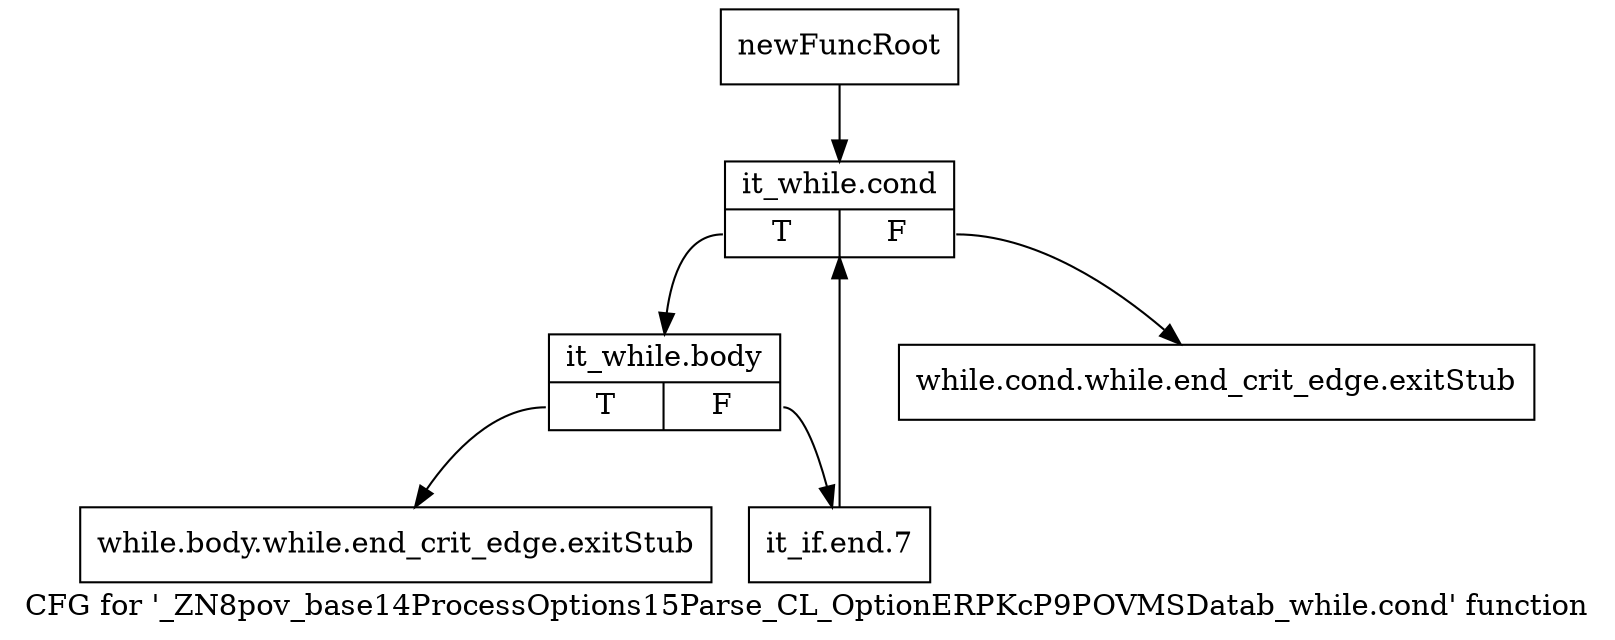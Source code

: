 digraph "CFG for '_ZN8pov_base14ProcessOptions15Parse_CL_OptionERPKcP9POVMSDatab_while.cond' function" {
	label="CFG for '_ZN8pov_base14ProcessOptions15Parse_CL_OptionERPKcP9POVMSDatab_while.cond' function";

	Node0x2b4b0e0 [shape=record,label="{newFuncRoot}"];
	Node0x2b4b0e0 -> Node0x2b4b1d0;
	Node0x2b4b130 [shape=record,label="{while.cond.while.end_crit_edge.exitStub}"];
	Node0x2b4b180 [shape=record,label="{while.body.while.end_crit_edge.exitStub}"];
	Node0x2b4b1d0 [shape=record,label="{it_while.cond|{<s0>T|<s1>F}}"];
	Node0x2b4b1d0:s0 -> Node0x2b4b220;
	Node0x2b4b1d0:s1 -> Node0x2b4b130;
	Node0x2b4b220 [shape=record,label="{it_while.body|{<s0>T|<s1>F}}"];
	Node0x2b4b220:s0 -> Node0x2b4b180;
	Node0x2b4b220:s1 -> Node0x2b4b270;
	Node0x2b4b270 [shape=record,label="{it_if.end.7}"];
	Node0x2b4b270 -> Node0x2b4b1d0;
}
